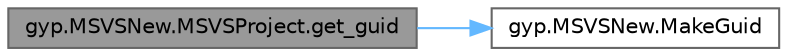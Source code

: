 digraph "gyp.MSVSNew.MSVSProject.get_guid"
{
 // LATEX_PDF_SIZE
  bgcolor="transparent";
  edge [fontname=Helvetica,fontsize=10,labelfontname=Helvetica,labelfontsize=10];
  node [fontname=Helvetica,fontsize=10,shape=box,height=0.2,width=0.4];
  rankdir="LR";
  Node1 [id="Node000001",label="gyp.MSVSNew.MSVSProject.get_guid",height=0.2,width=0.4,color="gray40", fillcolor="grey60", style="filled", fontcolor="black",tooltip=" "];
  Node1 -> Node2 [id="edge1_Node000001_Node000002",color="steelblue1",style="solid",tooltip=" "];
  Node2 [id="Node000002",label="gyp.MSVSNew.MakeGuid",height=0.2,width=0.4,color="grey40", fillcolor="white", style="filled",URL="$namespacegyp_1_1_m_s_v_s_new.html#a9cfb6c41abc4414ce60ec76a97b9beb5",tooltip=" "];
}
